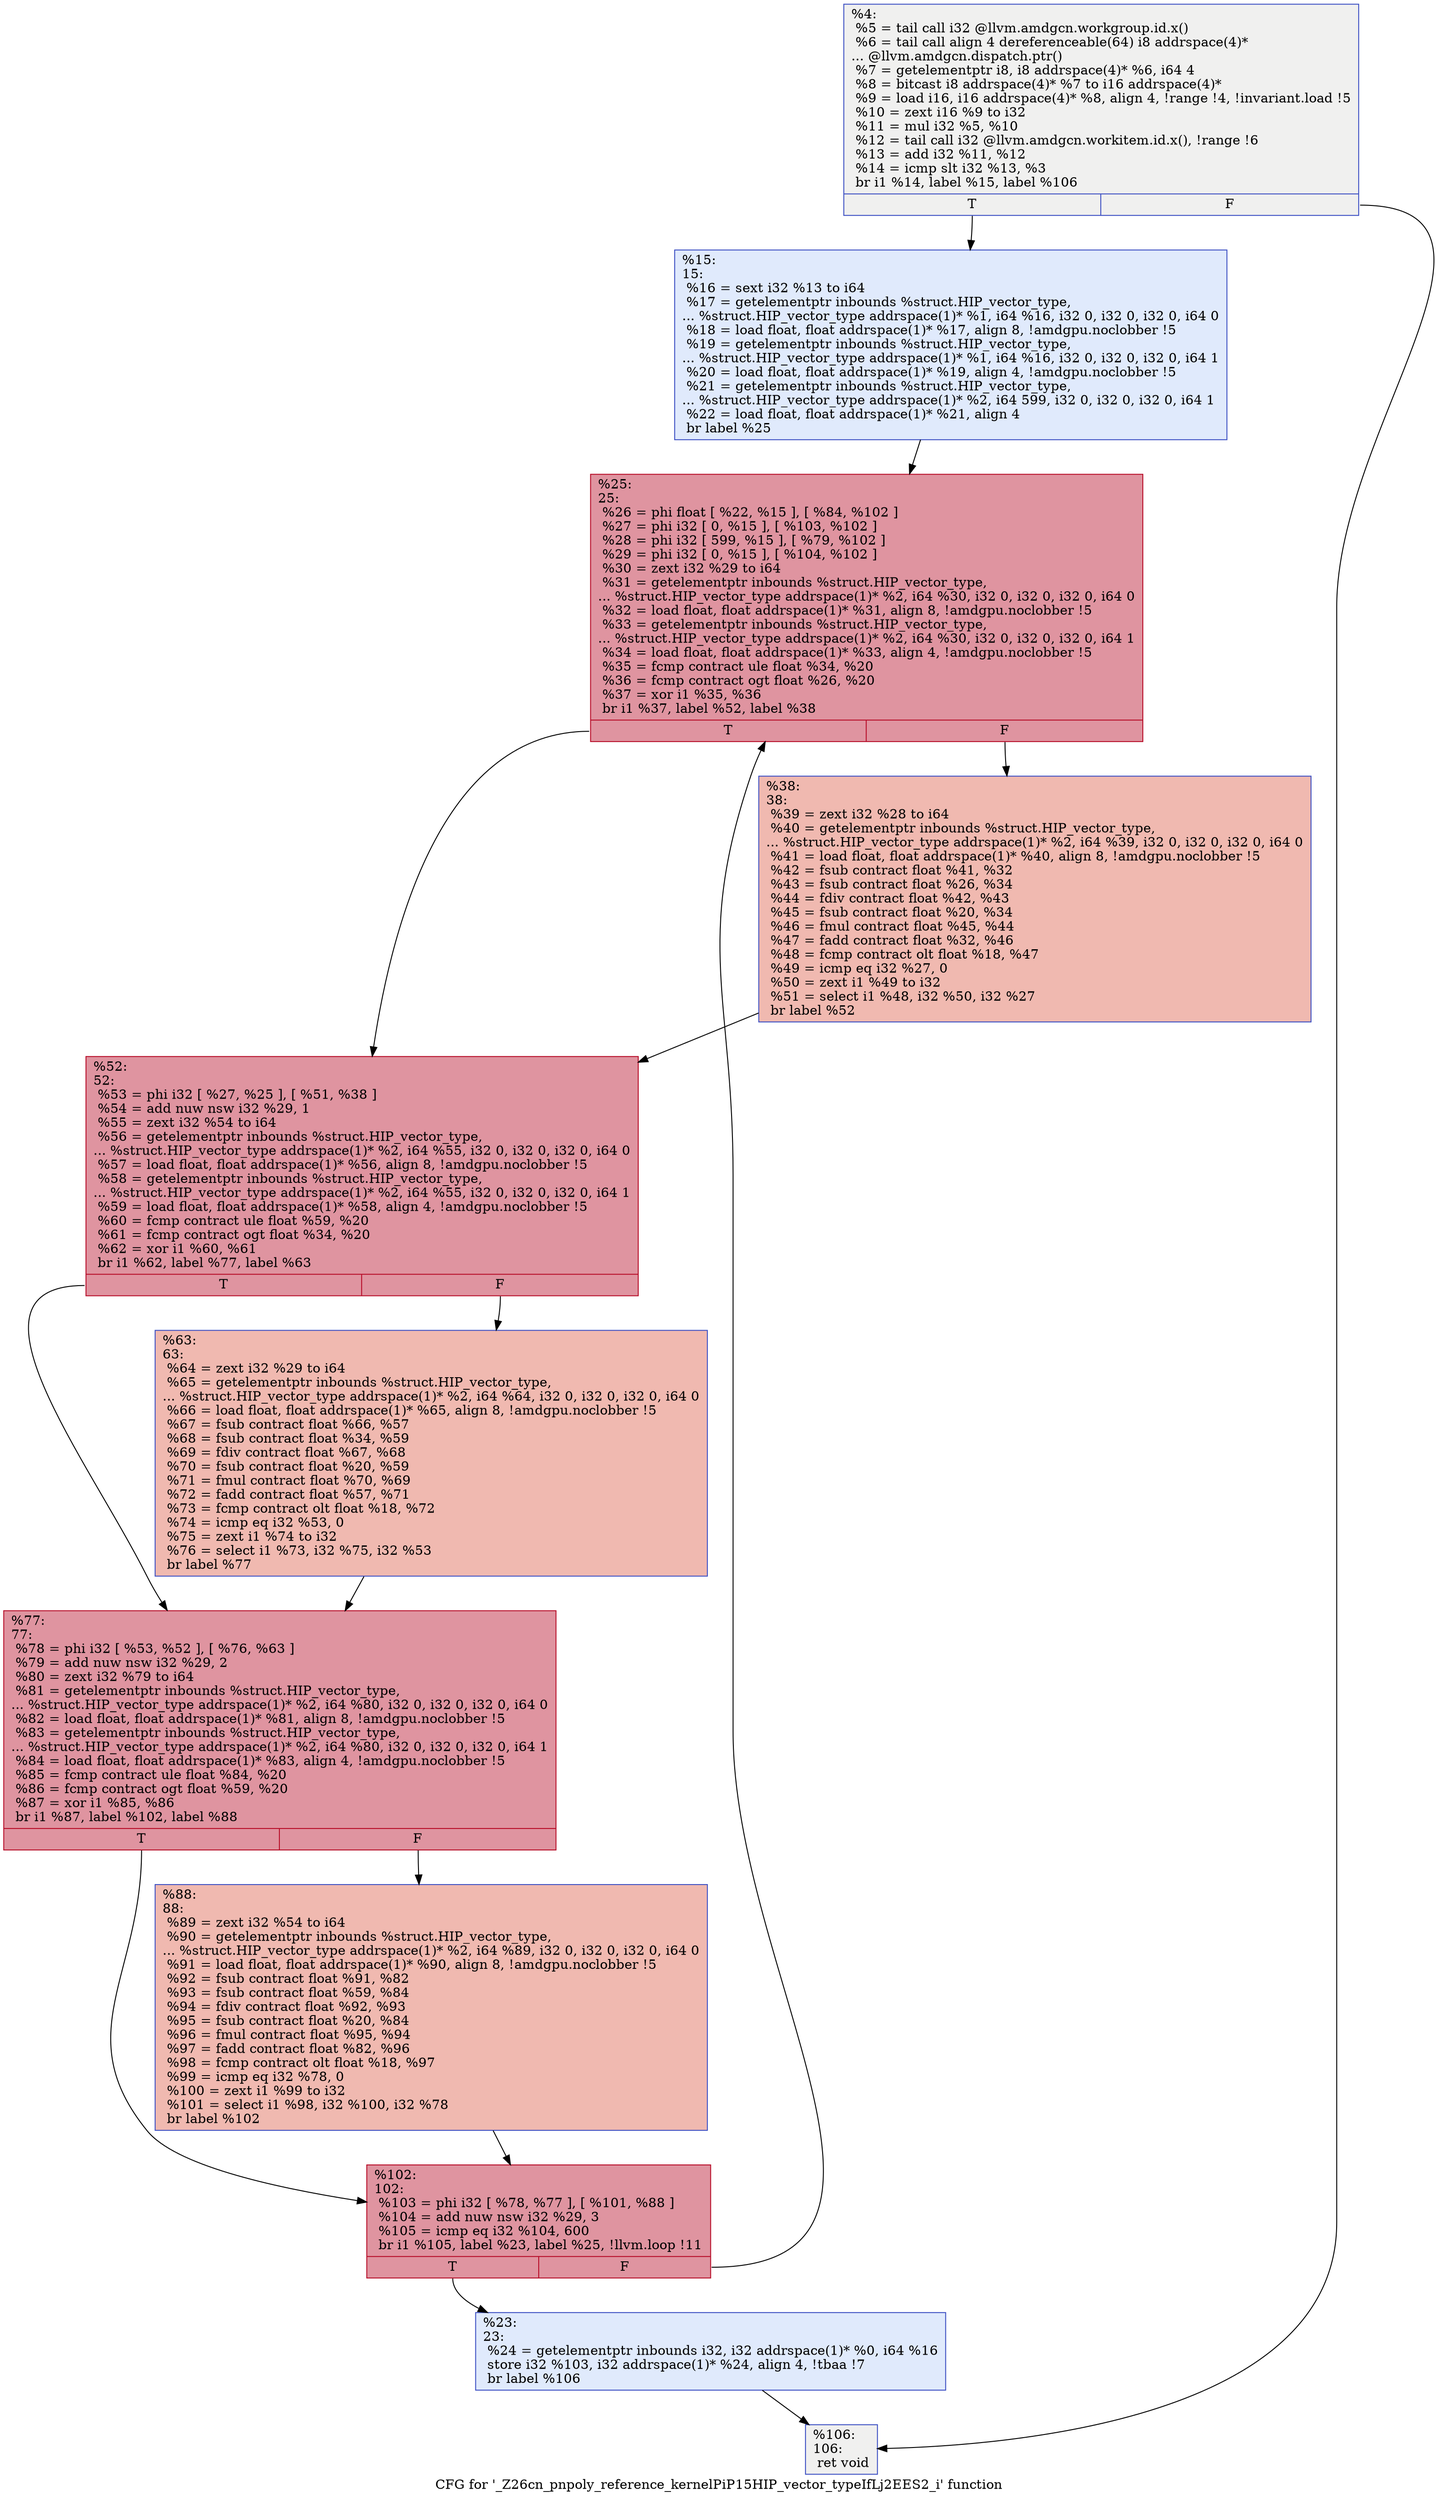 digraph "CFG for '_Z26cn_pnpoly_reference_kernelPiP15HIP_vector_typeIfLj2EES2_i' function" {
	label="CFG for '_Z26cn_pnpoly_reference_kernelPiP15HIP_vector_typeIfLj2EES2_i' function";

	Node0x502fe00 [shape=record,color="#3d50c3ff", style=filled, fillcolor="#dedcdb70",label="{%4:\l  %5 = tail call i32 @llvm.amdgcn.workgroup.id.x()\l  %6 = tail call align 4 dereferenceable(64) i8 addrspace(4)*\l... @llvm.amdgcn.dispatch.ptr()\l  %7 = getelementptr i8, i8 addrspace(4)* %6, i64 4\l  %8 = bitcast i8 addrspace(4)* %7 to i16 addrspace(4)*\l  %9 = load i16, i16 addrspace(4)* %8, align 4, !range !4, !invariant.load !5\l  %10 = zext i16 %9 to i32\l  %11 = mul i32 %5, %10\l  %12 = tail call i32 @llvm.amdgcn.workitem.id.x(), !range !6\l  %13 = add i32 %11, %12\l  %14 = icmp slt i32 %13, %3\l  br i1 %14, label %15, label %106\l|{<s0>T|<s1>F}}"];
	Node0x502fe00:s0 -> Node0x5031d00;
	Node0x502fe00:s1 -> Node0x5031d90;
	Node0x5031d00 [shape=record,color="#3d50c3ff", style=filled, fillcolor="#b9d0f970",label="{%15:\l15:                                               \l  %16 = sext i32 %13 to i64\l  %17 = getelementptr inbounds %struct.HIP_vector_type,\l... %struct.HIP_vector_type addrspace(1)* %1, i64 %16, i32 0, i32 0, i32 0, i64 0\l  %18 = load float, float addrspace(1)* %17, align 8, !amdgpu.noclobber !5\l  %19 = getelementptr inbounds %struct.HIP_vector_type,\l... %struct.HIP_vector_type addrspace(1)* %1, i64 %16, i32 0, i32 0, i32 0, i64 1\l  %20 = load float, float addrspace(1)* %19, align 4, !amdgpu.noclobber !5\l  %21 = getelementptr inbounds %struct.HIP_vector_type,\l... %struct.HIP_vector_type addrspace(1)* %2, i64 599, i32 0, i32 0, i32 0, i64 1\l  %22 = load float, float addrspace(1)* %21, align 4\l  br label %25\l}"];
	Node0x5031d00 -> Node0x5032b80;
	Node0x5032c40 [shape=record,color="#3d50c3ff", style=filled, fillcolor="#b9d0f970",label="{%23:\l23:                                               \l  %24 = getelementptr inbounds i32, i32 addrspace(1)* %0, i64 %16\l  store i32 %103, i32 addrspace(1)* %24, align 4, !tbaa !7\l  br label %106\l}"];
	Node0x5032c40 -> Node0x5031d90;
	Node0x5032b80 [shape=record,color="#b70d28ff", style=filled, fillcolor="#b70d2870",label="{%25:\l25:                                               \l  %26 = phi float [ %22, %15 ], [ %84, %102 ]\l  %27 = phi i32 [ 0, %15 ], [ %103, %102 ]\l  %28 = phi i32 [ 599, %15 ], [ %79, %102 ]\l  %29 = phi i32 [ 0, %15 ], [ %104, %102 ]\l  %30 = zext i32 %29 to i64\l  %31 = getelementptr inbounds %struct.HIP_vector_type,\l... %struct.HIP_vector_type addrspace(1)* %2, i64 %30, i32 0, i32 0, i32 0, i64 0\l  %32 = load float, float addrspace(1)* %31, align 8, !amdgpu.noclobber !5\l  %33 = getelementptr inbounds %struct.HIP_vector_type,\l... %struct.HIP_vector_type addrspace(1)* %2, i64 %30, i32 0, i32 0, i32 0, i64 1\l  %34 = load float, float addrspace(1)* %33, align 4, !amdgpu.noclobber !5\l  %35 = fcmp contract ule float %34, %20\l  %36 = fcmp contract ogt float %26, %20\l  %37 = xor i1 %35, %36\l  br i1 %37, label %52, label %38\l|{<s0>T|<s1>F}}"];
	Node0x5032b80:s0 -> Node0x5033b00;
	Node0x5032b80:s1 -> Node0x5033b50;
	Node0x5033b50 [shape=record,color="#3d50c3ff", style=filled, fillcolor="#de614d70",label="{%38:\l38:                                               \l  %39 = zext i32 %28 to i64\l  %40 = getelementptr inbounds %struct.HIP_vector_type,\l... %struct.HIP_vector_type addrspace(1)* %2, i64 %39, i32 0, i32 0, i32 0, i64 0\l  %41 = load float, float addrspace(1)* %40, align 8, !amdgpu.noclobber !5\l  %42 = fsub contract float %41, %32\l  %43 = fsub contract float %26, %34\l  %44 = fdiv contract float %42, %43\l  %45 = fsub contract float %20, %34\l  %46 = fmul contract float %45, %44\l  %47 = fadd contract float %32, %46\l  %48 = fcmp contract olt float %18, %47\l  %49 = icmp eq i32 %27, 0\l  %50 = zext i1 %49 to i32\l  %51 = select i1 %48, i32 %50, i32 %27\l  br label %52\l}"];
	Node0x5033b50 -> Node0x5033b00;
	Node0x5033b00 [shape=record,color="#b70d28ff", style=filled, fillcolor="#b70d2870",label="{%52:\l52:                                               \l  %53 = phi i32 [ %27, %25 ], [ %51, %38 ]\l  %54 = add nuw nsw i32 %29, 1\l  %55 = zext i32 %54 to i64\l  %56 = getelementptr inbounds %struct.HIP_vector_type,\l... %struct.HIP_vector_type addrspace(1)* %2, i64 %55, i32 0, i32 0, i32 0, i64 0\l  %57 = load float, float addrspace(1)* %56, align 8, !amdgpu.noclobber !5\l  %58 = getelementptr inbounds %struct.HIP_vector_type,\l... %struct.HIP_vector_type addrspace(1)* %2, i64 %55, i32 0, i32 0, i32 0, i64 1\l  %59 = load float, float addrspace(1)* %58, align 4, !amdgpu.noclobber !5\l  %60 = fcmp contract ule float %59, %20\l  %61 = fcmp contract ogt float %34, %20\l  %62 = xor i1 %60, %61\l  br i1 %62, label %77, label %63\l|{<s0>T|<s1>F}}"];
	Node0x5033b00:s0 -> Node0x5034b50;
	Node0x5033b00:s1 -> Node0x5034ba0;
	Node0x5034ba0 [shape=record,color="#3d50c3ff", style=filled, fillcolor="#de614d70",label="{%63:\l63:                                               \l  %64 = zext i32 %29 to i64\l  %65 = getelementptr inbounds %struct.HIP_vector_type,\l... %struct.HIP_vector_type addrspace(1)* %2, i64 %64, i32 0, i32 0, i32 0, i64 0\l  %66 = load float, float addrspace(1)* %65, align 8, !amdgpu.noclobber !5\l  %67 = fsub contract float %66, %57\l  %68 = fsub contract float %34, %59\l  %69 = fdiv contract float %67, %68\l  %70 = fsub contract float %20, %59\l  %71 = fmul contract float %70, %69\l  %72 = fadd contract float %57, %71\l  %73 = fcmp contract olt float %18, %72\l  %74 = icmp eq i32 %53, 0\l  %75 = zext i1 %74 to i32\l  %76 = select i1 %73, i32 %75, i32 %53\l  br label %77\l}"];
	Node0x5034ba0 -> Node0x5034b50;
	Node0x5034b50 [shape=record,color="#b70d28ff", style=filled, fillcolor="#b70d2870",label="{%77:\l77:                                               \l  %78 = phi i32 [ %53, %52 ], [ %76, %63 ]\l  %79 = add nuw nsw i32 %29, 2\l  %80 = zext i32 %79 to i64\l  %81 = getelementptr inbounds %struct.HIP_vector_type,\l... %struct.HIP_vector_type addrspace(1)* %2, i64 %80, i32 0, i32 0, i32 0, i64 0\l  %82 = load float, float addrspace(1)* %81, align 8, !amdgpu.noclobber !5\l  %83 = getelementptr inbounds %struct.HIP_vector_type,\l... %struct.HIP_vector_type addrspace(1)* %2, i64 %80, i32 0, i32 0, i32 0, i64 1\l  %84 = load float, float addrspace(1)* %83, align 4, !amdgpu.noclobber !5\l  %85 = fcmp contract ule float %84, %20\l  %86 = fcmp contract ogt float %59, %20\l  %87 = xor i1 %85, %86\l  br i1 %87, label %102, label %88\l|{<s0>T|<s1>F}}"];
	Node0x5034b50:s0 -> Node0x5033010;
	Node0x5034b50:s1 -> Node0x5035d70;
	Node0x5035d70 [shape=record,color="#3d50c3ff", style=filled, fillcolor="#de614d70",label="{%88:\l88:                                               \l  %89 = zext i32 %54 to i64\l  %90 = getelementptr inbounds %struct.HIP_vector_type,\l... %struct.HIP_vector_type addrspace(1)* %2, i64 %89, i32 0, i32 0, i32 0, i64 0\l  %91 = load float, float addrspace(1)* %90, align 8, !amdgpu.noclobber !5\l  %92 = fsub contract float %91, %82\l  %93 = fsub contract float %59, %84\l  %94 = fdiv contract float %92, %93\l  %95 = fsub contract float %20, %84\l  %96 = fmul contract float %95, %94\l  %97 = fadd contract float %82, %96\l  %98 = fcmp contract olt float %18, %97\l  %99 = icmp eq i32 %78, 0\l  %100 = zext i1 %99 to i32\l  %101 = select i1 %98, i32 %100, i32 %78\l  br label %102\l}"];
	Node0x5035d70 -> Node0x5033010;
	Node0x5033010 [shape=record,color="#b70d28ff", style=filled, fillcolor="#b70d2870",label="{%102:\l102:                                              \l  %103 = phi i32 [ %78, %77 ], [ %101, %88 ]\l  %104 = add nuw nsw i32 %29, 3\l  %105 = icmp eq i32 %104, 600\l  br i1 %105, label %23, label %25, !llvm.loop !11\l|{<s0>T|<s1>F}}"];
	Node0x5033010:s0 -> Node0x5032c40;
	Node0x5033010:s1 -> Node0x5032b80;
	Node0x5031d90 [shape=record,color="#3d50c3ff", style=filled, fillcolor="#dedcdb70",label="{%106:\l106:                                              \l  ret void\l}"];
}
